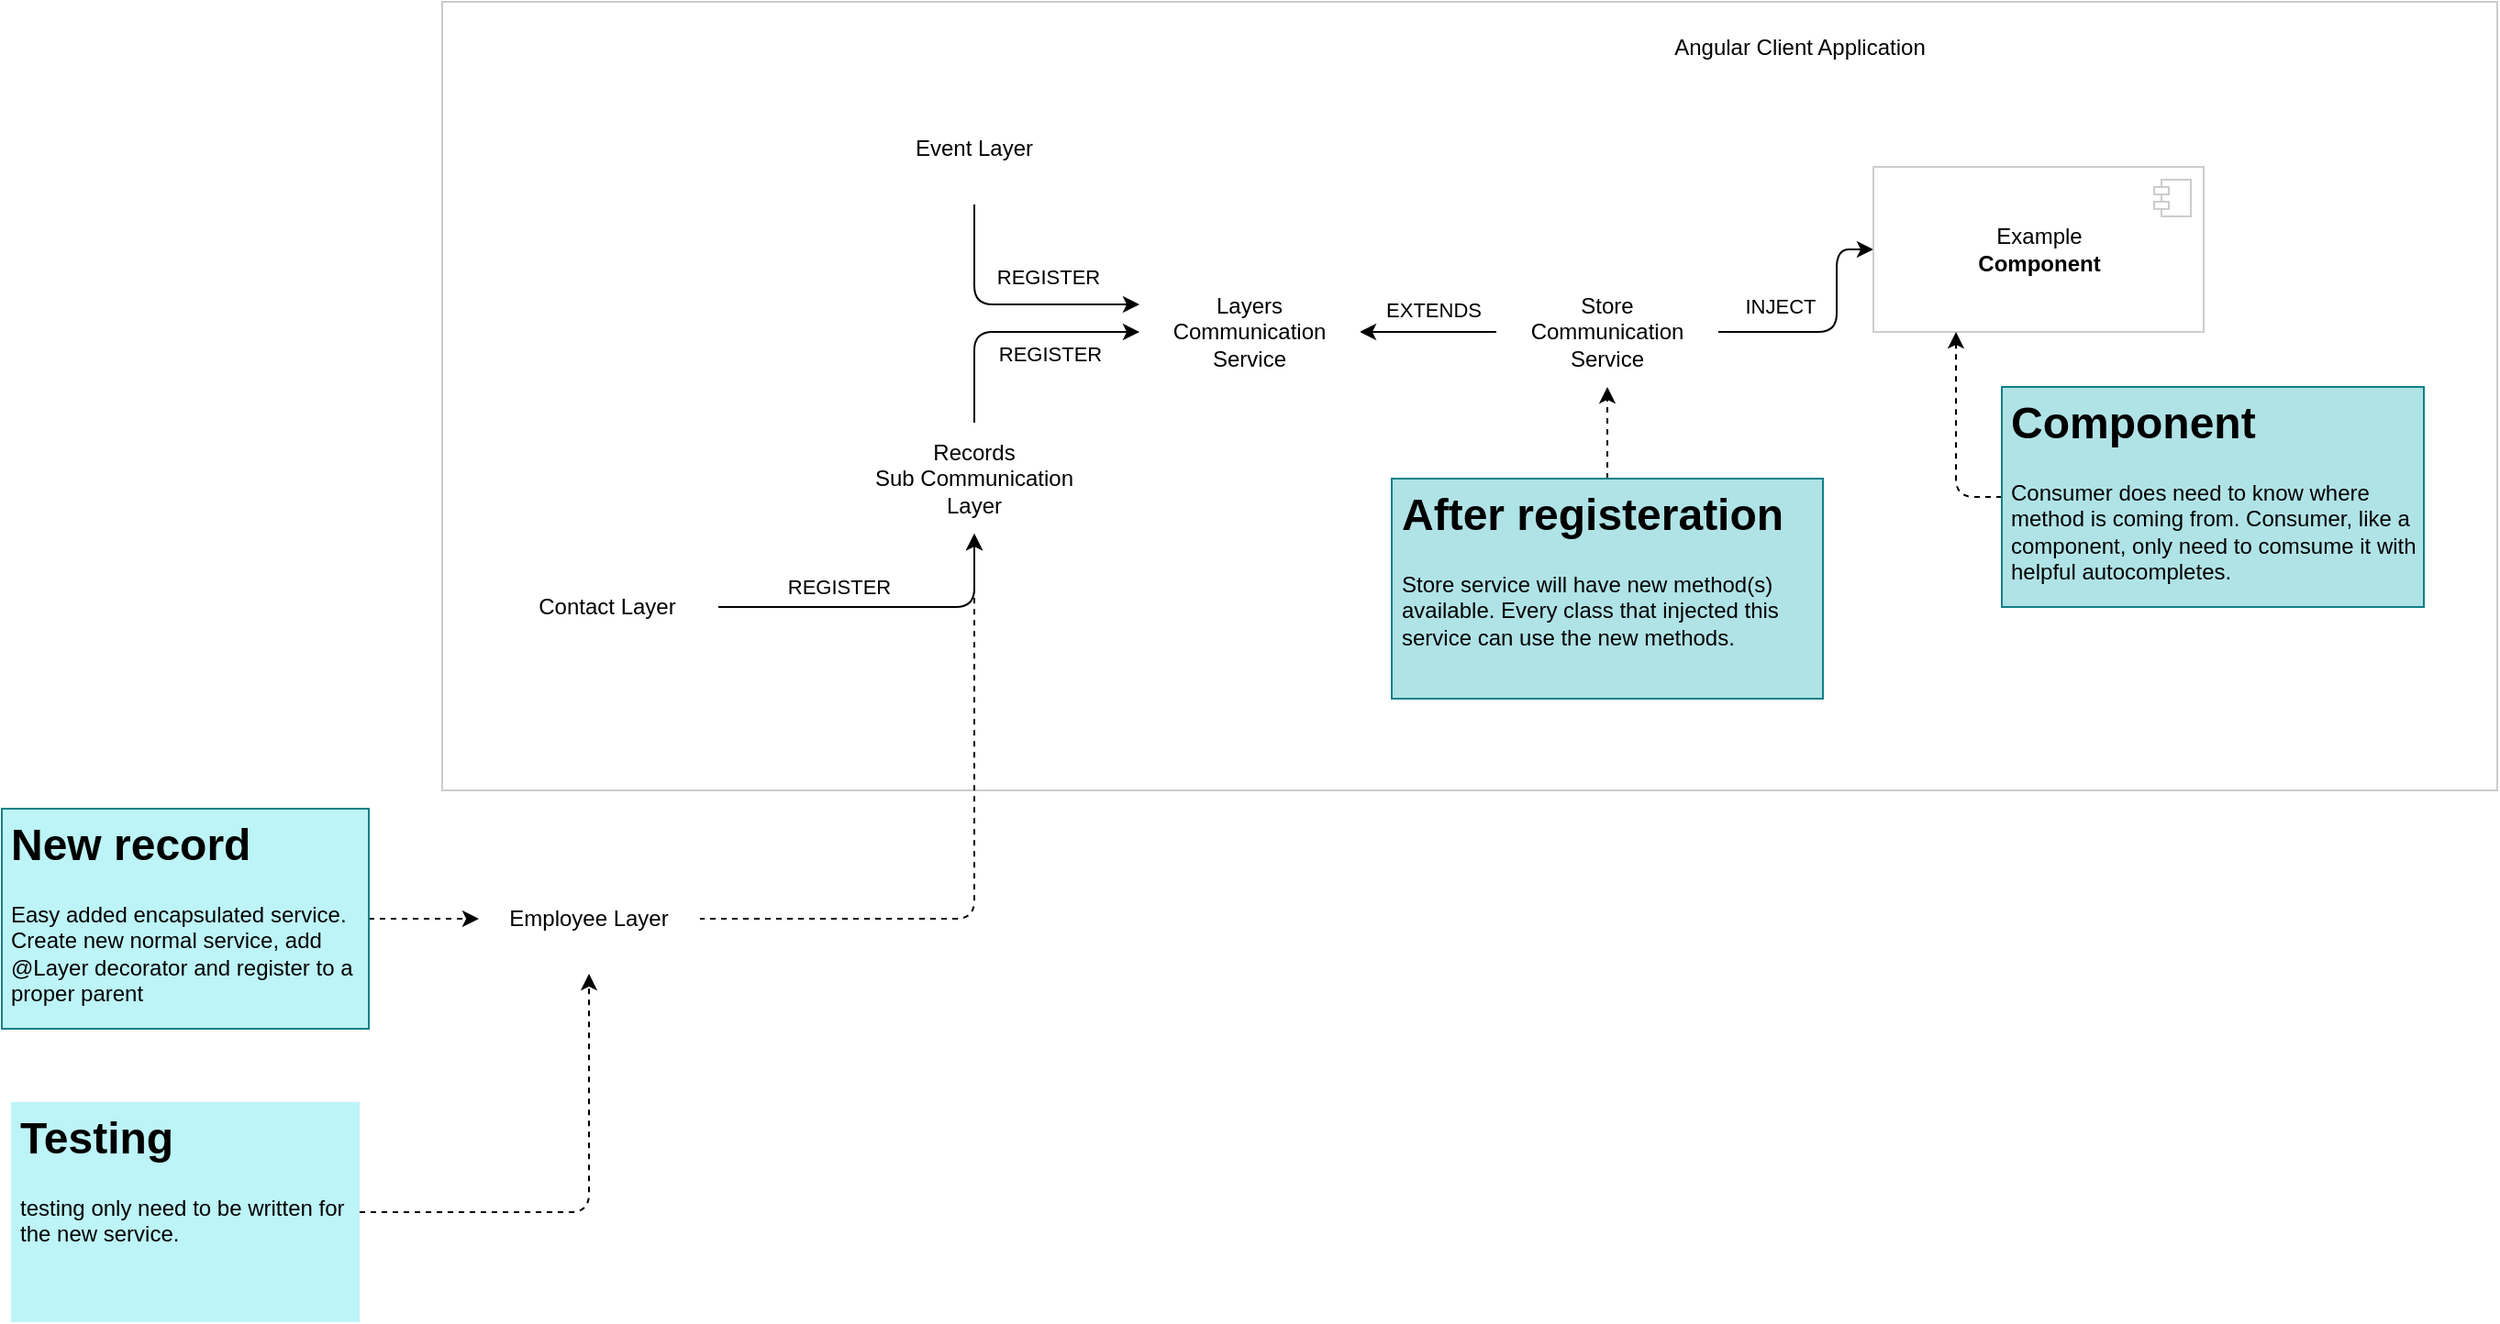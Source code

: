 <mxfile>
    <diagram id="ZCyFRpAXJA6o1ECjosCz" name="Page-1">
        <mxGraphModel dx="1766" dy="573" grid="1" gridSize="10" guides="1" tooltips="1" connect="1" arrows="1" fold="1" page="1" pageScale="1" pageWidth="850" pageHeight="1100" math="0" shadow="0">
            <root>
                <mxCell id="0"/>
                <mxCell id="1" parent="0"/>
                <mxCell id="3" value="" style="rounded=0;whiteSpace=wrap;html=1;fillColor=none;strokeColor=#CCCCCC;" vertex="1" parent="1">
                    <mxGeometry x="-150" y="20" width="1120" height="430" as="geometry"/>
                </mxCell>
                <mxCell id="4" value="Angular Client Application" style="text;html=1;strokeColor=none;fillColor=none;align=center;verticalAlign=middle;whiteSpace=wrap;rounded=0;" vertex="1" parent="1">
                    <mxGeometry x="510" y="30" width="160" height="30" as="geometry"/>
                </mxCell>
                <mxCell id="8" style="edgeStyle=none;html=1;entryX=0;entryY=0.5;entryDx=0;entryDy=0;" edge="1" parent="1" source="5" target="6">
                    <mxGeometry relative="1" as="geometry">
                        <Array as="points">
                            <mxPoint x="610" y="200"/>
                            <mxPoint x="610" y="155"/>
                        </Array>
                    </mxGeometry>
                </mxCell>
                <mxCell id="9" value="INJECT" style="edgeLabel;html=1;align=center;verticalAlign=middle;resizable=0;points=[];" vertex="1" connectable="0" parent="8">
                    <mxGeometry x="0.234" relative="1" as="geometry">
                        <mxPoint x="-31" y="1" as="offset"/>
                    </mxGeometry>
                </mxCell>
                <mxCell id="11" style="edgeStyle=none;html=1;entryX=1;entryY=0.5;entryDx=0;entryDy=0;" edge="1" parent="1" source="5" target="10">
                    <mxGeometry relative="1" as="geometry"/>
                </mxCell>
                <mxCell id="12" value="EXTENDS" style="edgeLabel;html=1;align=center;verticalAlign=middle;resizable=0;points=[];" vertex="1" connectable="0" parent="11">
                    <mxGeometry x="0.209" y="-4" relative="1" as="geometry">
                        <mxPoint x="10" y="-8" as="offset"/>
                    </mxGeometry>
                </mxCell>
                <mxCell id="5" value="Store&lt;br&gt;Communication&lt;br&gt;Service" style="rounded=1;whiteSpace=wrap;html=1;strokeColor=#FFFFFF;" vertex="1" parent="1">
                    <mxGeometry x="425" y="170" width="120" height="60" as="geometry"/>
                </mxCell>
                <mxCell id="6" value="Example&lt;br&gt;&lt;b&gt;Component&lt;/b&gt;" style="html=1;dropTarget=0;strokeColor=#CCCCCC;" vertex="1" parent="1">
                    <mxGeometry x="630" y="110" width="180" height="90" as="geometry"/>
                </mxCell>
                <mxCell id="7" value="" style="shape=module;jettyWidth=8;jettyHeight=4;strokeColor=#CCCCCC;" vertex="1" parent="6">
                    <mxGeometry x="1" width="20" height="20" relative="1" as="geometry">
                        <mxPoint x="-27" y="7" as="offset"/>
                    </mxGeometry>
                </mxCell>
                <mxCell id="10" value="Layers&lt;br&gt;Communication&lt;br&gt;Service" style="rounded=1;whiteSpace=wrap;html=1;strokeColor=#FFFFFF;" vertex="1" parent="1">
                    <mxGeometry x="230" y="170" width="120" height="60" as="geometry"/>
                </mxCell>
                <mxCell id="14" value="REGISTER" style="edgeStyle=none;html=1;entryX=0;entryY=0.25;entryDx=0;entryDy=0;" edge="1" parent="1">
                    <mxGeometry x="0.31" y="15" relative="1" as="geometry">
                        <mxPoint x="140" y="130" as="sourcePoint"/>
                        <mxPoint x="230" y="185" as="targetPoint"/>
                        <Array as="points">
                            <mxPoint x="140" y="185"/>
                        </Array>
                        <mxPoint as="offset"/>
                    </mxGeometry>
                </mxCell>
                <mxCell id="13" value="Event Layer" style="rounded=1;whiteSpace=wrap;html=1;strokeColor=#FFFFFF;" vertex="1" parent="1">
                    <mxGeometry x="80" y="70" width="120" height="60" as="geometry"/>
                </mxCell>
                <mxCell id="16" style="edgeStyle=none;html=1;entryX=0;entryY=0.5;entryDx=0;entryDy=0;" edge="1" parent="1" source="15" target="10">
                    <mxGeometry relative="1" as="geometry">
                        <Array as="points">
                            <mxPoint x="140" y="200"/>
                        </Array>
                    </mxGeometry>
                </mxCell>
                <mxCell id="17" value="REGISTER" style="edgeLabel;html=1;align=center;verticalAlign=middle;resizable=0;points=[];" vertex="1" connectable="0" parent="16">
                    <mxGeometry x="0.534" y="-1" relative="1" as="geometry">
                        <mxPoint x="-17" y="11" as="offset"/>
                    </mxGeometry>
                </mxCell>
                <mxCell id="15" value="Records&lt;br&gt;Sub Communication&lt;br&gt;Layer" style="rounded=1;whiteSpace=wrap;html=1;strokeColor=#FFFFFF;" vertex="1" parent="1">
                    <mxGeometry x="80" y="250" width="120" height="60" as="geometry"/>
                </mxCell>
                <mxCell id="19" style="edgeStyle=none;html=1;entryX=0.5;entryY=1;entryDx=0;entryDy=0;" edge="1" parent="1" source="18" target="15">
                    <mxGeometry relative="1" as="geometry">
                        <Array as="points">
                            <mxPoint x="140" y="350"/>
                        </Array>
                    </mxGeometry>
                </mxCell>
                <mxCell id="20" value="REGISTER" style="edgeLabel;html=1;align=center;verticalAlign=middle;resizable=0;points=[];" vertex="1" connectable="0" parent="19">
                    <mxGeometry x="-0.27" y="-2" relative="1" as="geometry">
                        <mxPoint y="-13" as="offset"/>
                    </mxGeometry>
                </mxCell>
                <mxCell id="18" value="Contact Layer" style="rounded=1;whiteSpace=wrap;html=1;strokeColor=#FFFFFF;" vertex="1" parent="1">
                    <mxGeometry x="-120" y="320" width="120" height="60" as="geometry"/>
                </mxCell>
                <mxCell id="25" style="edgeStyle=none;html=1;entryX=0.5;entryY=1;entryDx=0;entryDy=0;dashed=1;" edge="1" parent="1" source="22" target="15">
                    <mxGeometry relative="1" as="geometry">
                        <Array as="points">
                            <mxPoint x="140" y="520"/>
                        </Array>
                    </mxGeometry>
                </mxCell>
                <mxCell id="22" value="Employee Layer" style="rounded=1;whiteSpace=wrap;html=1;strokeColor=#FFFFFF;" vertex="1" parent="1">
                    <mxGeometry x="-130" y="490" width="120" height="60" as="geometry"/>
                </mxCell>
                <mxCell id="24" style="edgeStyle=none;html=1;entryX=0;entryY=0.5;entryDx=0;entryDy=0;dashed=1;" edge="1" parent="1" source="23" target="22">
                    <mxGeometry relative="1" as="geometry"/>
                </mxCell>
                <mxCell id="23" value="&lt;h1&gt;&lt;font&gt;New record&lt;/font&gt;&lt;/h1&gt;&lt;div&gt;&lt;font&gt;Easy added encapsulated service.&lt;/font&gt;&lt;/div&gt;&lt;div&gt;&lt;font&gt;Create new normal service, add @Layer decorator and register to a proper parent&lt;/font&gt;&lt;/div&gt;" style="text;html=1;strokeColor=#0e8088;fillColor=#BDF4F7;spacing=5;spacingTop=-20;whiteSpace=wrap;overflow=hidden;rounded=0;fontColor=#000000;" vertex="1" parent="1">
                    <mxGeometry x="-390" y="460" width="200" height="120" as="geometry"/>
                </mxCell>
                <mxCell id="27" style="edgeStyle=none;html=1;entryX=0.5;entryY=1;entryDx=0;entryDy=0;dashed=1;" edge="1" parent="1" source="26" target="5">
                    <mxGeometry relative="1" as="geometry"/>
                </mxCell>
                <mxCell id="26" value="&lt;h1&gt;After registeration&lt;/h1&gt;&lt;div&gt;Store service will have new method(s) available. Every class that injected this service can use the new methods.&lt;/div&gt;" style="text;html=1;strokeColor=#0e8088;fillColor=#b0e3e6;spacing=5;spacingTop=-20;whiteSpace=wrap;overflow=hidden;rounded=0;fontColor=#000000;" vertex="1" parent="1">
                    <mxGeometry x="367.5" y="280" width="235" height="120" as="geometry"/>
                </mxCell>
                <mxCell id="32" style="edgeStyle=none;html=1;exitX=0;exitY=0.5;exitDx=0;exitDy=0;entryX=0.25;entryY=1;entryDx=0;entryDy=0;dashed=1;fontColor=#000000;" edge="1" parent="1" source="28" target="6">
                    <mxGeometry relative="1" as="geometry">
                        <Array as="points">
                            <mxPoint x="675" y="290"/>
                        </Array>
                    </mxGeometry>
                </mxCell>
                <mxCell id="28" value="&lt;h1&gt;Component&amp;nbsp;&lt;/h1&gt;&lt;div&gt;Consumer does need to know where method is coming from. Consumer, like a component, only need to comsume it with helpful autocompletes.&amp;nbsp;&lt;/div&gt;" style="text;html=1;strokeColor=#0e8088;fillColor=#b0e3e6;spacing=5;spacingTop=-20;whiteSpace=wrap;overflow=hidden;rounded=0;fontColor=#000000;" vertex="1" parent="1">
                    <mxGeometry x="700" y="230" width="230" height="120" as="geometry"/>
                </mxCell>
                <mxCell id="31" style="edgeStyle=none;html=1;entryX=0.5;entryY=1;entryDx=0;entryDy=0;dashed=1;" edge="1" parent="1" source="30" target="22">
                    <mxGeometry relative="1" as="geometry">
                        <Array as="points">
                            <mxPoint x="-70" y="680"/>
                        </Array>
                    </mxGeometry>
                </mxCell>
                <mxCell id="30" value="&lt;h1&gt;Testing&lt;/h1&gt;&lt;p&gt;testing only need to be written for the new service.&amp;nbsp;&lt;/p&gt;" style="text;html=1;strokeColor=none;fillColor=#BDF4F7;spacing=5;spacingTop=-20;whiteSpace=wrap;overflow=hidden;rounded=0;fontColor=#000000;" vertex="1" parent="1">
                    <mxGeometry x="-385" y="620" width="190" height="120" as="geometry"/>
                </mxCell>
            </root>
        </mxGraphModel>
    </diagram>
</mxfile>